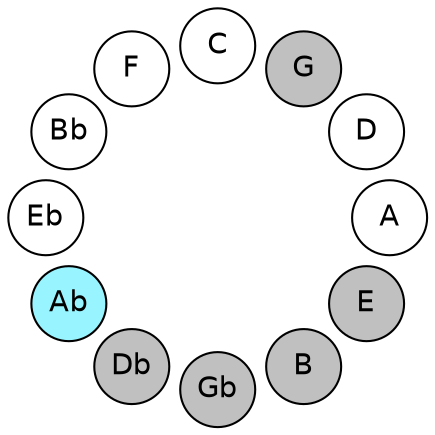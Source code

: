 
graph {

layout = circo;
mindist = .1

node [shape = circle, fontname = Helvetica, margin = 0, style = filled]
edge [style=invis]

subgraph 1 {
	E -- B -- Gb -- Db -- Ab -- Eb -- Bb -- F -- C -- G -- D -- A -- E
}

E [fillcolor = gray];
B [fillcolor = gray];
Gb [fillcolor = gray];
Db [fillcolor = gray];
Ab [fillcolor = cadetblue1];
Eb [fillcolor = white];
Bb [fillcolor = white];
F [fillcolor = white];
C [fillcolor = white];
G [fillcolor = gray];
D [fillcolor = white];
A [fillcolor = white];
}
